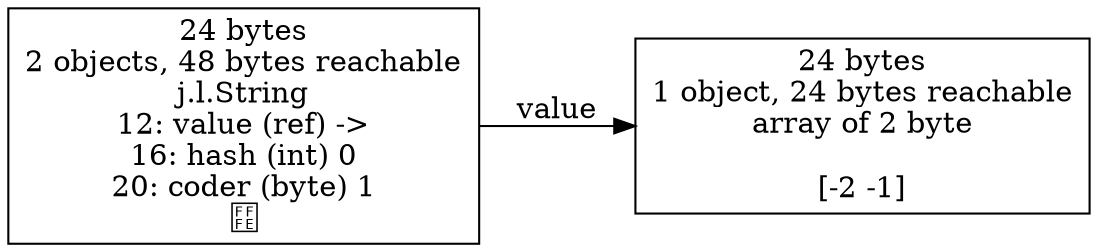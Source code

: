 digraph {
graph [layout=dot,rankdir=LR];
"26490815168" [shape=box,label="24 bytes
2 objects, 48 bytes reachable
j.l.String
12: value (ref) ->
16: hash (int) 0
20: coder (byte) 1
￾"];
"26490815552" [shape=box,label="24 bytes
1 object, 24 bytes reachable
array of 2 byte

[-2 -1]"];
"26490815168" -> "26490815552" ["field-name"=value,label=value];
} 